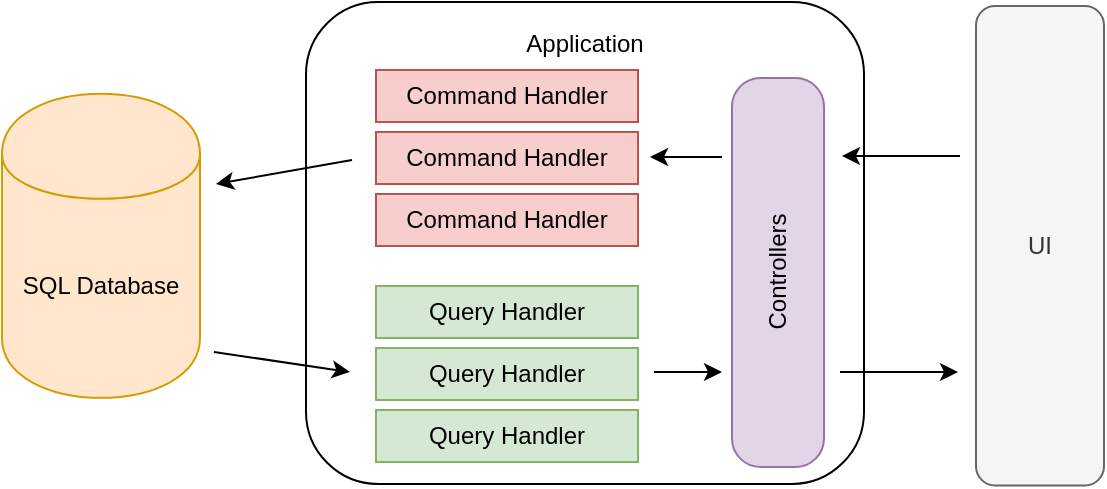 <mxfile version="12.8.8" type="device"><diagram id="RR8c4KutpyADYQZcoe13" name="Page-1"><mxGraphModel dx="998" dy="548" grid="0" gridSize="10" guides="1" tooltips="1" connect="1" arrows="1" fold="1" page="1" pageScale="1" pageWidth="850" pageHeight="1100" math="0" shadow="0"><root><mxCell id="0"/><mxCell id="1" parent="0"/><mxCell id="keNvFlAZCp4OZZooKC6i-3" value="Application&lt;br&gt;&lt;br&gt;&lt;br&gt;&lt;br&gt;&lt;br&gt;&lt;br&gt;&lt;br&gt;&lt;br&gt;&lt;br&gt;&lt;br&gt;&lt;br&gt;&lt;br&gt;&lt;br&gt;&lt;br&gt;&lt;br&gt;" style="rounded=1;whiteSpace=wrap;html=1;" vertex="1" parent="1"><mxGeometry x="247" y="54" width="279" height="241" as="geometry"/></mxCell><mxCell id="keNvFlAZCp4OZZooKC6i-2" value="SQL Database" style="shape=cylinder;whiteSpace=wrap;html=1;boundedLbl=1;backgroundOutline=1;fillColor=#ffe6cc;strokeColor=#d79b00;" vertex="1" parent="1"><mxGeometry x="95" y="99.88" width="99" height="152" as="geometry"/></mxCell><mxCell id="keNvFlAZCp4OZZooKC6i-4" value="Controllers" style="rounded=1;whiteSpace=wrap;html=1;horizontal=0;arcSize=31;fillColor=#e1d5e7;strokeColor=#9673a6;" vertex="1" parent="1"><mxGeometry x="460" y="92" width="46" height="194.5" as="geometry"/></mxCell><mxCell id="keNvFlAZCp4OZZooKC6i-5" value="UI" style="rounded=1;whiteSpace=wrap;html=1;fillColor=#f5f5f5;strokeColor=#666666;fontColor=#333333;" vertex="1" parent="1"><mxGeometry x="582" y="56" width="64" height="239.75" as="geometry"/></mxCell><mxCell id="keNvFlAZCp4OZZooKC6i-6" value="Query Handler" style="rounded=0;whiteSpace=wrap;html=1;fillColor=#d5e8d4;strokeColor=#82b366;" vertex="1" parent="1"><mxGeometry x="282" y="196" width="131" height="26" as="geometry"/></mxCell><mxCell id="keNvFlAZCp4OZZooKC6i-7" value="Query Handler" style="rounded=0;whiteSpace=wrap;html=1;fillColor=#d5e8d4;strokeColor=#82b366;" vertex="1" parent="1"><mxGeometry x="282" y="227" width="131" height="26" as="geometry"/></mxCell><mxCell id="keNvFlAZCp4OZZooKC6i-8" value="Query Handler" style="rounded=0;whiteSpace=wrap;html=1;fillColor=#d5e8d4;strokeColor=#82b366;" vertex="1" parent="1"><mxGeometry x="282" y="258" width="131" height="26" as="geometry"/></mxCell><mxCell id="keNvFlAZCp4OZZooKC6i-9" value="Command Handler" style="rounded=0;whiteSpace=wrap;html=1;fillColor=#f8cecc;strokeColor=#b85450;" vertex="1" parent="1"><mxGeometry x="282" y="119" width="131" height="26" as="geometry"/></mxCell><mxCell id="keNvFlAZCp4OZZooKC6i-11" value="Command Handler" style="rounded=0;whiteSpace=wrap;html=1;fillColor=#f8cecc;strokeColor=#b85450;" vertex="1" parent="1"><mxGeometry x="282" y="88" width="131" height="26" as="geometry"/></mxCell><mxCell id="keNvFlAZCp4OZZooKC6i-12" value="Command Handler" style="rounded=0;whiteSpace=wrap;html=1;fillColor=#f8cecc;strokeColor=#b85450;" vertex="1" parent="1"><mxGeometry x="282" y="150" width="131" height="26" as="geometry"/></mxCell><mxCell id="keNvFlAZCp4OZZooKC6i-13" value="" style="endArrow=classic;html=1;" edge="1" parent="1"><mxGeometry width="50" height="50" relative="1" as="geometry"><mxPoint x="201" y="229" as="sourcePoint"/><mxPoint x="269" y="239" as="targetPoint"/></mxGeometry></mxCell><mxCell id="keNvFlAZCp4OZZooKC6i-14" value="" style="endArrow=classic;html=1;" edge="1" parent="1"><mxGeometry width="50" height="50" relative="1" as="geometry"><mxPoint x="421" y="239" as="sourcePoint"/><mxPoint x="455" y="239" as="targetPoint"/></mxGeometry></mxCell><mxCell id="keNvFlAZCp4OZZooKC6i-16" value="" style="endArrow=classic;html=1;" edge="1" parent="1"><mxGeometry width="50" height="50" relative="1" as="geometry"><mxPoint x="514" y="239" as="sourcePoint"/><mxPoint x="573" y="239" as="targetPoint"/></mxGeometry></mxCell><mxCell id="keNvFlAZCp4OZZooKC6i-17" value="" style="endArrow=classic;html=1;" edge="1" parent="1"><mxGeometry width="50" height="50" relative="1" as="geometry"><mxPoint x="574" y="131" as="sourcePoint"/><mxPoint x="515" y="131" as="targetPoint"/></mxGeometry></mxCell><mxCell id="keNvFlAZCp4OZZooKC6i-19" value="" style="endArrow=classic;html=1;" edge="1" parent="1"><mxGeometry width="50" height="50" relative="1" as="geometry"><mxPoint x="455" y="131.5" as="sourcePoint"/><mxPoint x="419" y="131.5" as="targetPoint"/></mxGeometry></mxCell><mxCell id="keNvFlAZCp4OZZooKC6i-20" value="" style="endArrow=classic;html=1;" edge="1" parent="1"><mxGeometry width="50" height="50" relative="1" as="geometry"><mxPoint x="270" y="133" as="sourcePoint"/><mxPoint x="202" y="145" as="targetPoint"/></mxGeometry></mxCell></root></mxGraphModel></diagram></mxfile>